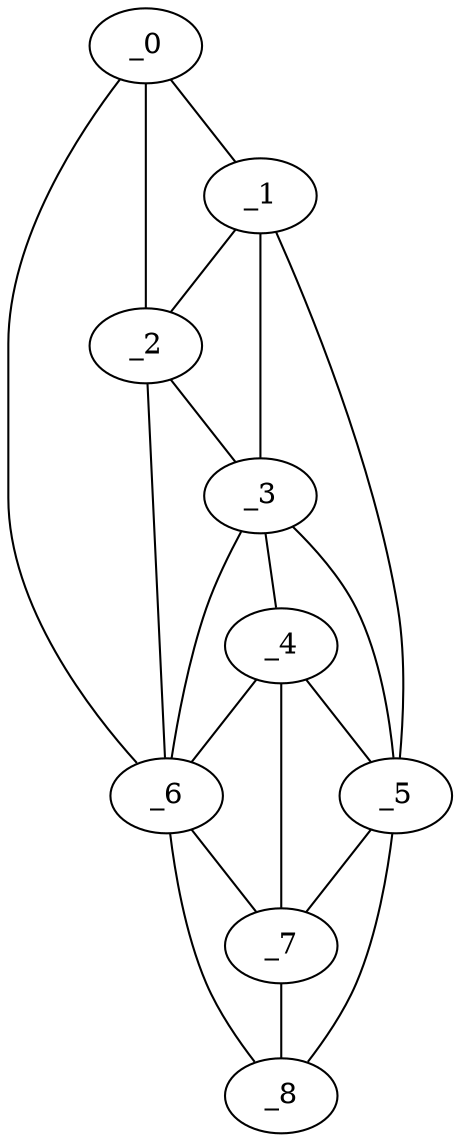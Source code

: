 graph "obj44__300.gxl" {
	_0	 [x=5,
		y=88];
	_1	 [x=49,
		y=47];
	_0 -- _1	 [valence=1];
	_2	 [x=58,
		y=50];
	_0 -- _2	 [valence=2];
	_6	 [x=107,
		y=58];
	_0 -- _6	 [valence=1];
	_1 -- _2	 [valence=2];
	_3	 [x=78,
		y=44];
	_1 -- _3	 [valence=2];
	_5	 [x=107,
		y=24];
	_1 -- _5	 [valence=1];
	_2 -- _3	 [valence=2];
	_2 -- _6	 [valence=2];
	_4	 [x=99,
		y=49];
	_3 -- _4	 [valence=2];
	_3 -- _5	 [valence=2];
	_3 -- _6	 [valence=1];
	_4 -- _5	 [valence=2];
	_4 -- _6	 [valence=2];
	_7	 [x=117,
		y=27];
	_4 -- _7	 [valence=2];
	_5 -- _7	 [valence=2];
	_8	 [x=126,
		y=26];
	_5 -- _8	 [valence=1];
	_6 -- _7	 [valence=2];
	_6 -- _8	 [valence=1];
	_7 -- _8	 [valence=2];
}
